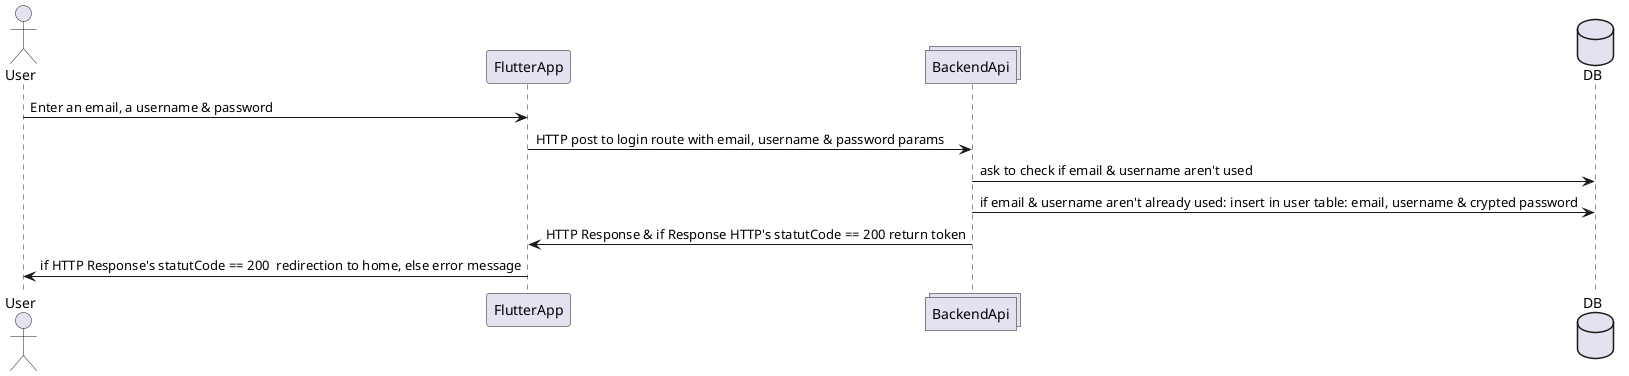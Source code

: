 @startuml

actor       User       as u
participant    FlutterApp    as fa
collections     BackendApi     as ba
database      DB      as db

u -> fa : Enter an email, a username & password 
fa -> ba : HTTP post to login route with email, username & password params
ba -> db : ask to check if email & username aren't used 
ba -> db : if email & username aren't already used: insert in user table: email, username & crypted password 
ba -> fa : HTTP Response & if Response HTTP's statutCode == 200 return token 
fa-> u : if HTTP Response's statutCode == 200  redirection to home, else error message 

@enduml
